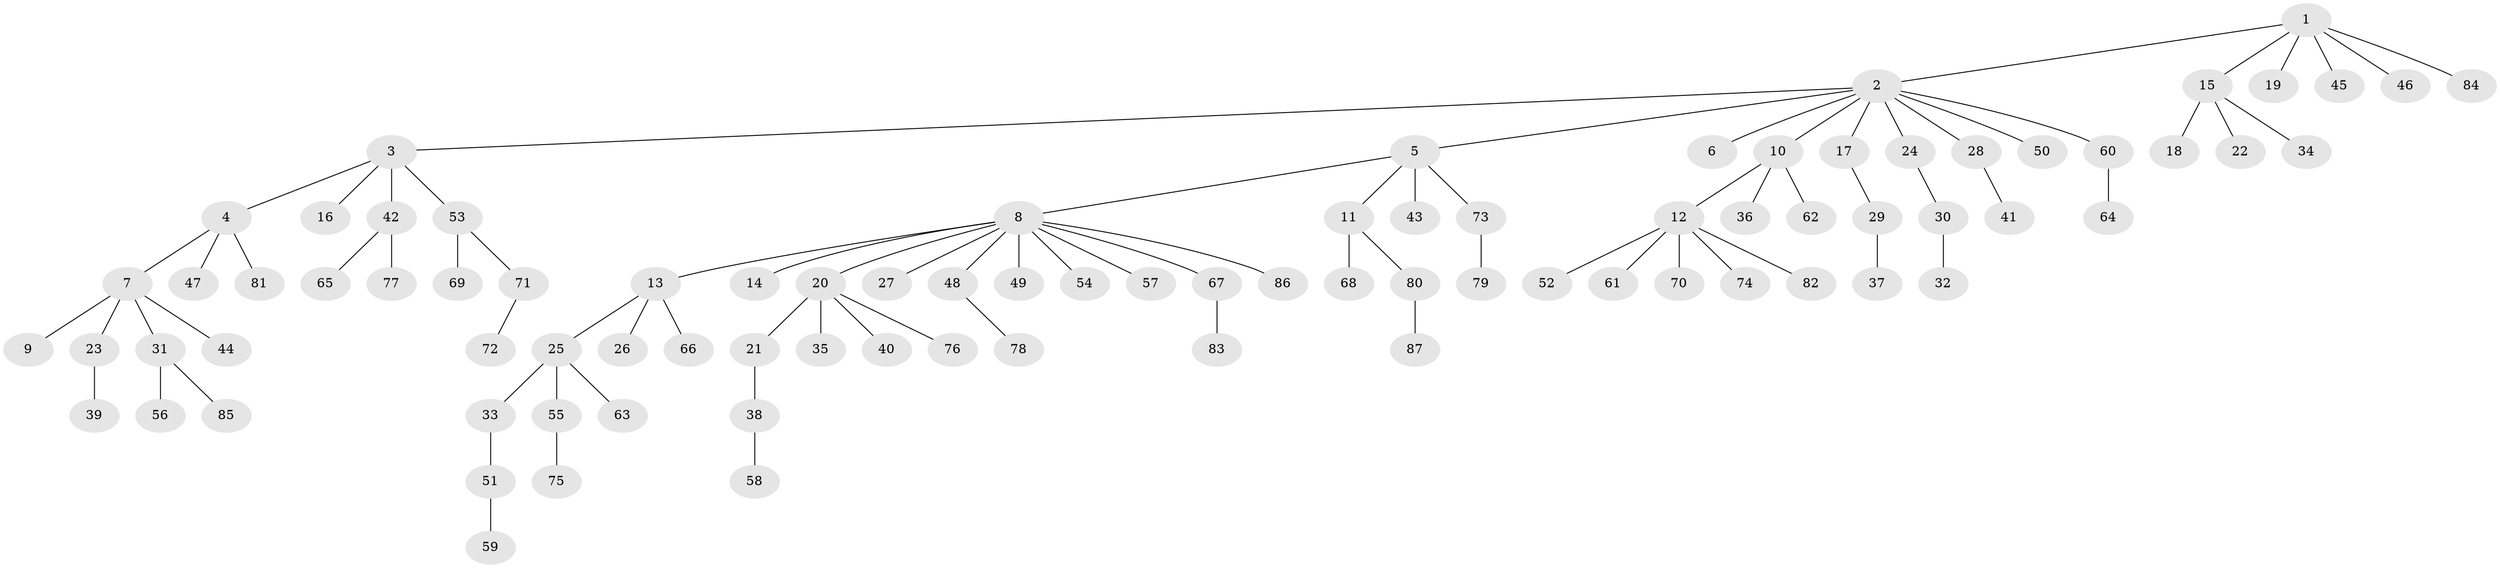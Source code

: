// Generated by graph-tools (version 1.1) at 2025/50/03/09/25 03:50:00]
// undirected, 87 vertices, 86 edges
graph export_dot {
graph [start="1"]
  node [color=gray90,style=filled];
  1;
  2;
  3;
  4;
  5;
  6;
  7;
  8;
  9;
  10;
  11;
  12;
  13;
  14;
  15;
  16;
  17;
  18;
  19;
  20;
  21;
  22;
  23;
  24;
  25;
  26;
  27;
  28;
  29;
  30;
  31;
  32;
  33;
  34;
  35;
  36;
  37;
  38;
  39;
  40;
  41;
  42;
  43;
  44;
  45;
  46;
  47;
  48;
  49;
  50;
  51;
  52;
  53;
  54;
  55;
  56;
  57;
  58;
  59;
  60;
  61;
  62;
  63;
  64;
  65;
  66;
  67;
  68;
  69;
  70;
  71;
  72;
  73;
  74;
  75;
  76;
  77;
  78;
  79;
  80;
  81;
  82;
  83;
  84;
  85;
  86;
  87;
  1 -- 2;
  1 -- 15;
  1 -- 19;
  1 -- 45;
  1 -- 46;
  1 -- 84;
  2 -- 3;
  2 -- 5;
  2 -- 6;
  2 -- 10;
  2 -- 17;
  2 -- 24;
  2 -- 28;
  2 -- 50;
  2 -- 60;
  3 -- 4;
  3 -- 16;
  3 -- 42;
  3 -- 53;
  4 -- 7;
  4 -- 47;
  4 -- 81;
  5 -- 8;
  5 -- 11;
  5 -- 43;
  5 -- 73;
  7 -- 9;
  7 -- 23;
  7 -- 31;
  7 -- 44;
  8 -- 13;
  8 -- 14;
  8 -- 20;
  8 -- 27;
  8 -- 48;
  8 -- 49;
  8 -- 54;
  8 -- 57;
  8 -- 67;
  8 -- 86;
  10 -- 12;
  10 -- 36;
  10 -- 62;
  11 -- 68;
  11 -- 80;
  12 -- 52;
  12 -- 61;
  12 -- 70;
  12 -- 74;
  12 -- 82;
  13 -- 25;
  13 -- 26;
  13 -- 66;
  15 -- 18;
  15 -- 22;
  15 -- 34;
  17 -- 29;
  20 -- 21;
  20 -- 35;
  20 -- 40;
  20 -- 76;
  21 -- 38;
  23 -- 39;
  24 -- 30;
  25 -- 33;
  25 -- 55;
  25 -- 63;
  28 -- 41;
  29 -- 37;
  30 -- 32;
  31 -- 56;
  31 -- 85;
  33 -- 51;
  38 -- 58;
  42 -- 65;
  42 -- 77;
  48 -- 78;
  51 -- 59;
  53 -- 69;
  53 -- 71;
  55 -- 75;
  60 -- 64;
  67 -- 83;
  71 -- 72;
  73 -- 79;
  80 -- 87;
}
